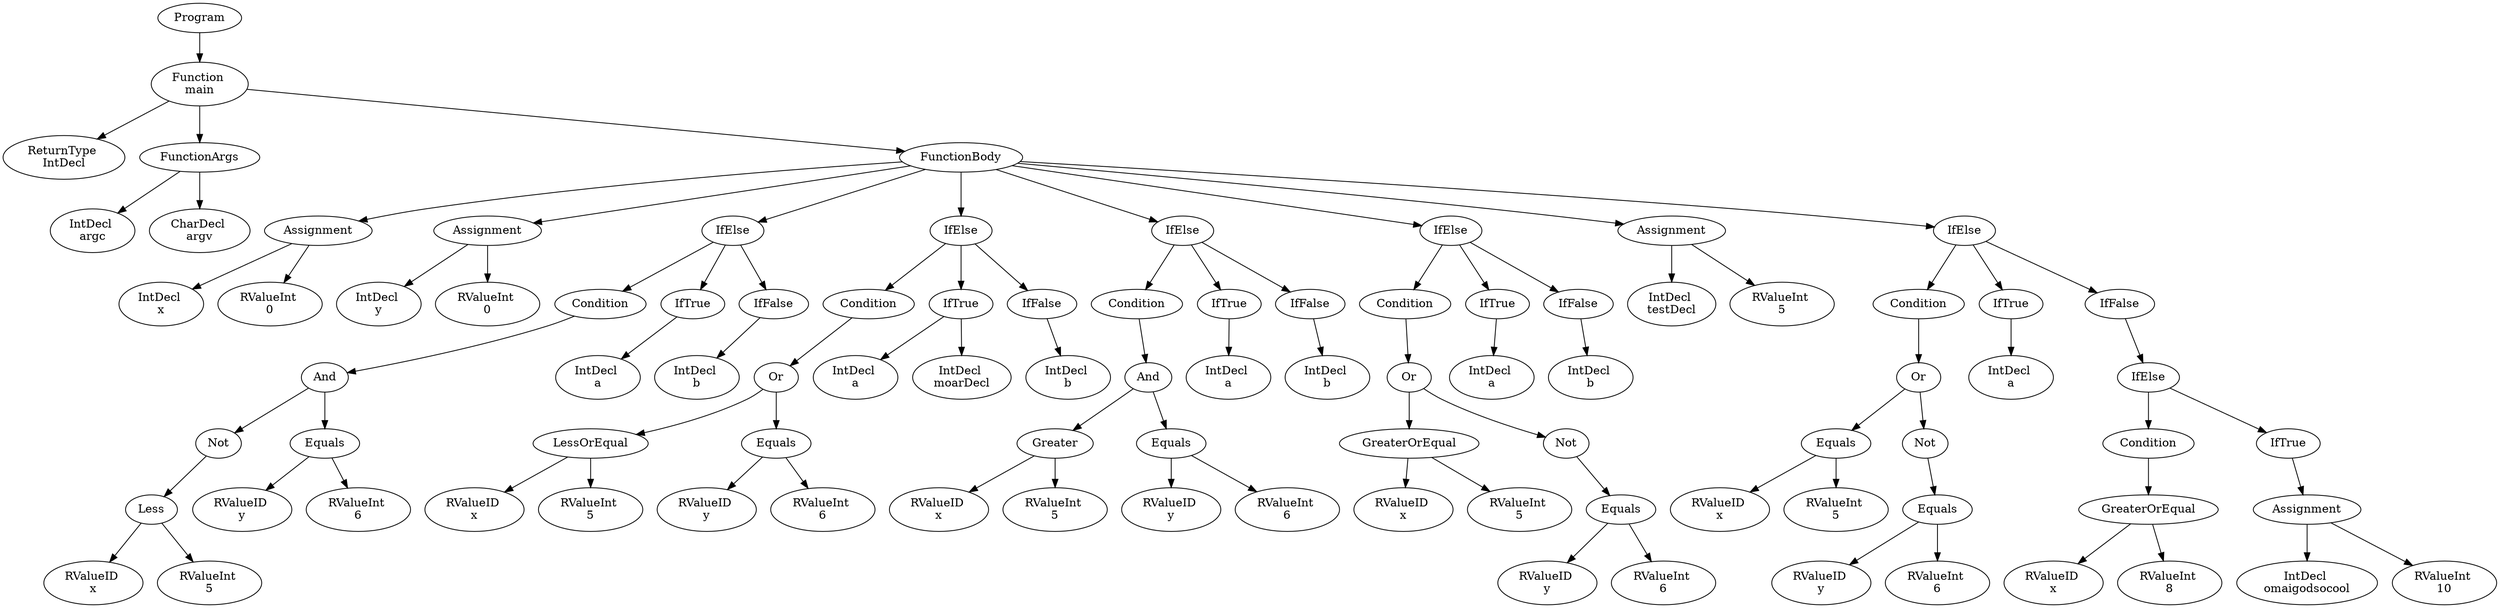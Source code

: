 digraph AST {
1 [label="Program"];
2 [label="Function \nmain"];
3 [label="ReturnType \nIntDecl"];
4 [label="FunctionArgs"];
5 [label="IntDecl \nargc"];
6 [label="CharDecl \nargv"];
4 -> 5;
4 -> 6;
7 [label="FunctionBody"];
8 [label="Assignment"];
9 [label="IntDecl \nx"];
10 [label="RValueInt \n0"];
8 -> 9;
8 -> 10;
11 [label="Assignment"];
12 [label="IntDecl \ny"];
13 [label="RValueInt \n0"];
11 -> 12;
11 -> 13;
14 [label="IfElse"];
15 [label="Condition"];
16 [label="And"];
17 [label="Not"];
18 [label="Less"];
19 [label="RValueID \nx"];
20 [label="RValueInt \n5"];
18 -> 19;
18 -> 20;
17 -> 18;
21 [label="Equals"];
22 [label="RValueID \ny"];
23 [label="RValueInt \n6"];
21 -> 22;
21 -> 23;
16 -> 17;
16 -> 21;
15 -> 16;
24 [label="IfTrue"];
25 [label="IntDecl \na"];
24 -> 25;
26 [label="IfFalse"];
27 [label="IntDecl \nb"];
26 -> 27;
14 -> 15;
14 -> 24;
14 -> 26;
28 [label="IfElse"];
29 [label="Condition"];
30 [label="Or"];
31 [label="LessOrEqual"];
32 [label="RValueID \nx"];
33 [label="RValueInt \n5"];
31 -> 32;
31 -> 33;
34 [label="Equals"];
35 [label="RValueID \ny"];
36 [label="RValueInt \n6"];
34 -> 35;
34 -> 36;
30 -> 31;
30 -> 34;
29 -> 30;
37 [label="IfTrue"];
38 [label="IntDecl \na"];
39 [label="IntDecl \nmoarDecl"];
37 -> 38;
37 -> 39;
40 [label="IfFalse"];
41 [label="IntDecl \nb"];
40 -> 41;
28 -> 29;
28 -> 37;
28 -> 40;
42 [label="IfElse"];
43 [label="Condition"];
44 [label="And"];
45 [label="Greater"];
46 [label="RValueID \nx"];
47 [label="RValueInt \n5"];
45 -> 46;
45 -> 47;
48 [label="Equals"];
49 [label="RValueID \ny"];
50 [label="RValueInt \n6"];
48 -> 49;
48 -> 50;
44 -> 45;
44 -> 48;
43 -> 44;
51 [label="IfTrue"];
52 [label="IntDecl \na"];
51 -> 52;
53 [label="IfFalse"];
54 [label="IntDecl \nb"];
53 -> 54;
42 -> 43;
42 -> 51;
42 -> 53;
55 [label="IfElse"];
56 [label="Condition"];
57 [label="Or"];
58 [label="GreaterOrEqual"];
59 [label="RValueID \nx"];
60 [label="RValueInt \n5"];
58 -> 59;
58 -> 60;
61 [label="Not"];
62 [label="Equals"];
63 [label="RValueID \ny"];
64 [label="RValueInt \n6"];
62 -> 63;
62 -> 64;
61 -> 62;
57 -> 58;
57 -> 61;
56 -> 57;
65 [label="IfTrue"];
66 [label="IntDecl \na"];
65 -> 66;
67 [label="IfFalse"];
68 [label="IntDecl \nb"];
67 -> 68;
55 -> 56;
55 -> 65;
55 -> 67;
69 [label="Assignment"];
70 [label="IntDecl \ntestDecl"];
71 [label="RValueInt \n5"];
69 -> 70;
69 -> 71;
72 [label="IfElse"];
73 [label="Condition"];
74 [label="Or"];
75 [label="Equals"];
76 [label="RValueID \nx"];
77 [label="RValueInt \n5"];
75 -> 76;
75 -> 77;
78 [label="Not"];
79 [label="Equals"];
80 [label="RValueID \ny"];
81 [label="RValueInt \n6"];
79 -> 80;
79 -> 81;
78 -> 79;
74 -> 75;
74 -> 78;
73 -> 74;
82 [label="IfTrue"];
83 [label="IntDecl \na"];
82 -> 83;
84 [label="IfFalse"];
85 [label="IfElse"];
86 [label="Condition"];
87 [label="GreaterOrEqual"];
88 [label="RValueID \nx"];
89 [label="RValueInt \n8"];
87 -> 88;
87 -> 89;
86 -> 87;
90 [label="IfTrue"];
91 [label="Assignment"];
92 [label="IntDecl \nomaigodsocool"];
93 [label="RValueInt \n10"];
91 -> 92;
91 -> 93;
90 -> 91;
85 -> 86;
85 -> 90;
84 -> 85;
72 -> 73;
72 -> 82;
72 -> 84;
7 -> 8;
7 -> 11;
7 -> 14;
7 -> 28;
7 -> 42;
7 -> 55;
7 -> 69;
7 -> 72;
2 -> 3;
2 -> 4;
2 -> 7;
1 -> 2;
}